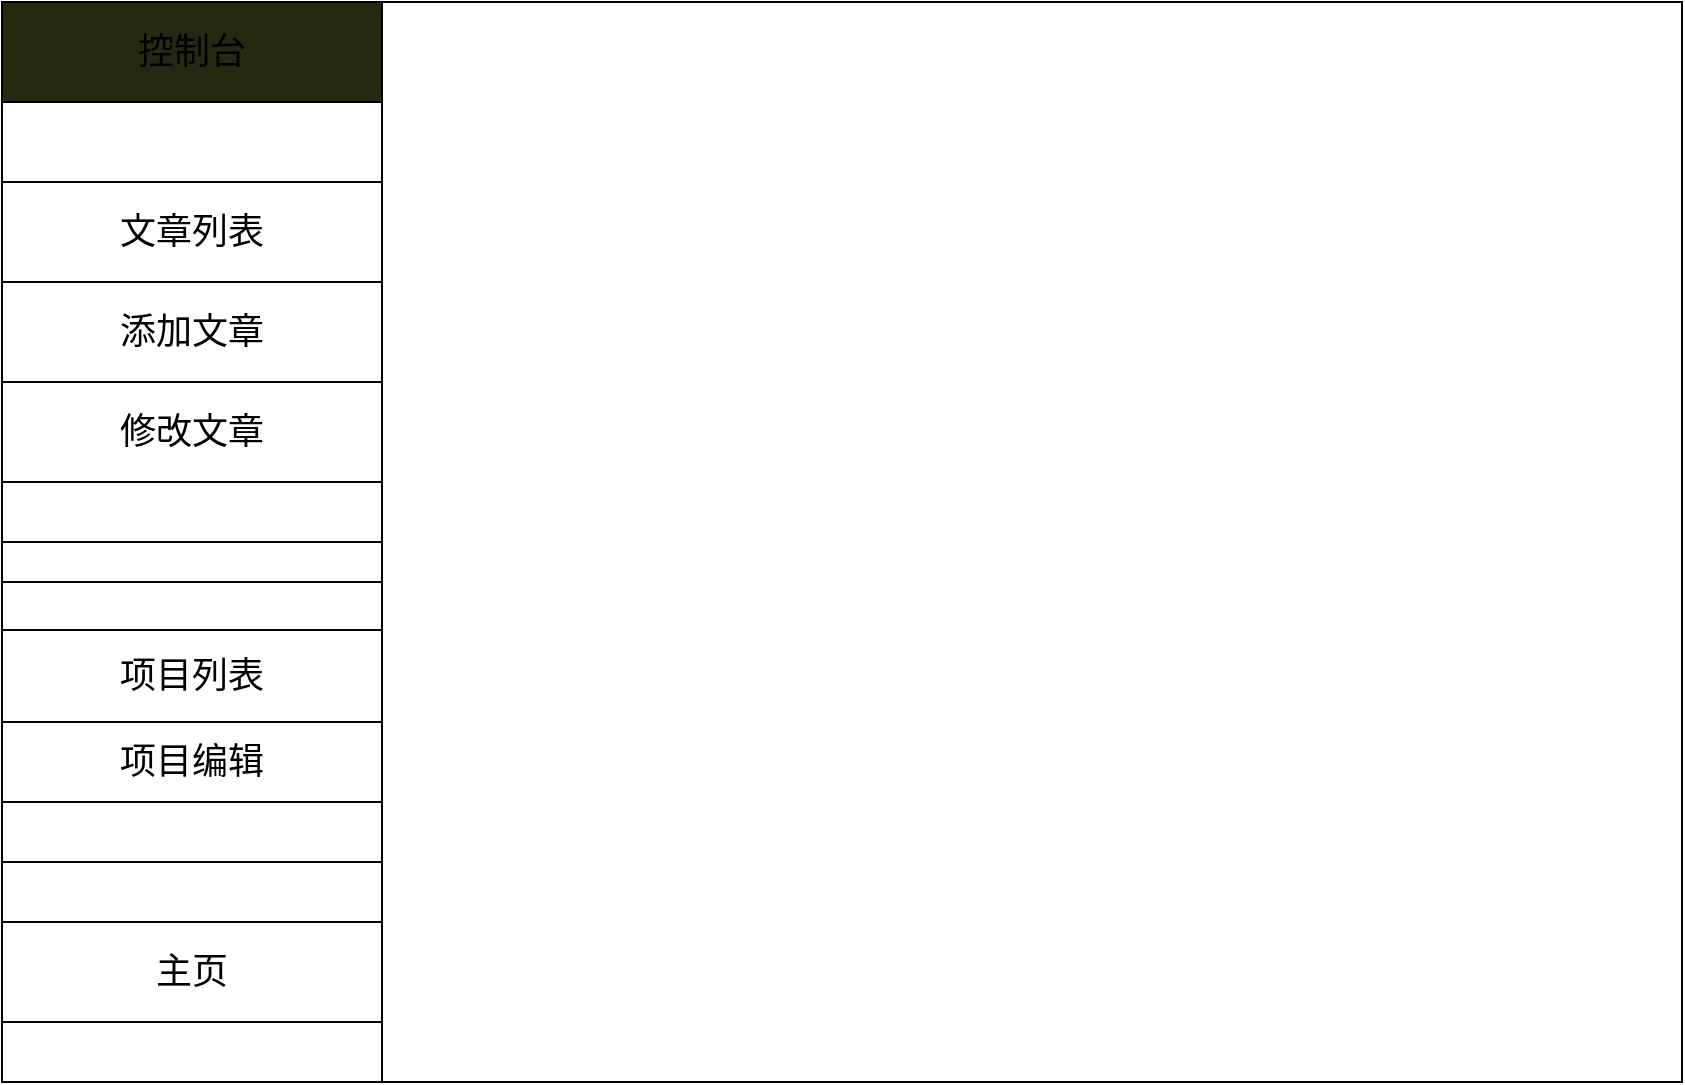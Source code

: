 <mxfile>
    <diagram id="8_tG5sOuIxsCnVnsll1s" name="第 1 页">
        <mxGraphModel dx="983" dy="575" grid="1" gridSize="10" guides="1" tooltips="1" connect="1" arrows="1" fold="1" page="1" pageScale="1" pageWidth="1169" pageHeight="827" math="0" shadow="0">
            <root>
                <mxCell id="0"/>
                <mxCell id="1" parent="0"/>
                <mxCell id="2" value="" style="rounded=0;whiteSpace=wrap;html=1;" parent="1" vertex="1">
                    <mxGeometry x="60" y="40" width="840" height="540" as="geometry"/>
                </mxCell>
                <mxCell id="3" value="" style="rounded=0;whiteSpace=wrap;html=1;" vertex="1" parent="1">
                    <mxGeometry x="60" y="40" width="190" height="540" as="geometry"/>
                </mxCell>
                <mxCell id="4" value="&lt;font style=&quot;font-size: 18px&quot;&gt;控制台&lt;/font&gt;" style="rounded=0;whiteSpace=wrap;html=1;fillColor=#242A10;" vertex="1" parent="1">
                    <mxGeometry x="60" y="40" width="190" height="50" as="geometry"/>
                </mxCell>
                <mxCell id="5" value="文章" style="rounded=0;whiteSpace=wrap;html=1;fontSize=18;" vertex="1" parent="1">
                    <mxGeometry x="60" y="90" width="190" height="150" as="geometry"/>
                </mxCell>
                <mxCell id="7" value="文章" style="rounded=0;whiteSpace=wrap;html=1;fontSize=18;" vertex="1" parent="1">
                    <mxGeometry x="60" y="90" width="190" height="220" as="geometry"/>
                </mxCell>
                <mxCell id="8" value="文章列表" style="rounded=0;whiteSpace=wrap;html=1;fontSize=18;" vertex="1" parent="1">
                    <mxGeometry x="60" y="130" width="190" height="50" as="geometry"/>
                </mxCell>
                <mxCell id="9" value="添加文章" style="rounded=0;whiteSpace=wrap;html=1;fontSize=18;" vertex="1" parent="1">
                    <mxGeometry x="60" y="180" width="190" height="50" as="geometry"/>
                </mxCell>
                <mxCell id="10" value="修改文章" style="rounded=0;whiteSpace=wrap;html=1;fontSize=18;" vertex="1" parent="1">
                    <mxGeometry x="60" y="230" width="190" height="50" as="geometry"/>
                </mxCell>
                <mxCell id="11" value="" style="rounded=0;whiteSpace=wrap;html=1;fontSize=18;fillColor=none;" vertex="1" parent="1">
                    <mxGeometry x="60" y="330" width="190" height="140" as="geometry"/>
                </mxCell>
                <mxCell id="12" value="项目列表" style="rounded=0;whiteSpace=wrap;html=1;fontSize=18;fillColor=none;" vertex="1" parent="1">
                    <mxGeometry x="60" y="354" width="190" height="46" as="geometry"/>
                </mxCell>
                <mxCell id="13" value="项目编辑" style="rounded=0;whiteSpace=wrap;html=1;fontSize=18;fillColor=none;" vertex="1" parent="1">
                    <mxGeometry x="60" y="400" width="190" height="40" as="geometry"/>
                </mxCell>
                <mxCell id="14" value="主页" style="rounded=0;whiteSpace=wrap;html=1;fontSize=18;fillColor=none;" vertex="1" parent="1">
                    <mxGeometry x="60" y="500" width="190" height="50" as="geometry"/>
                </mxCell>
            </root>
        </mxGraphModel>
    </diagram>
</mxfile>
